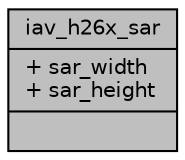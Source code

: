 digraph "iav_h26x_sar"
{
 // INTERACTIVE_SVG=YES
 // LATEX_PDF_SIZE
  bgcolor="transparent";
  edge [fontname="Helvetica",fontsize="10",labelfontname="Helvetica",labelfontsize="10"];
  node [fontname="Helvetica",fontsize="10",shape=record];
  Node1 [label="{iav_h26x_sar\n|+ sar_width\l+ sar_height\l|}",height=0.2,width=0.4,color="black", fillcolor="grey75", style="filled", fontcolor="black",tooltip=" "];
}
